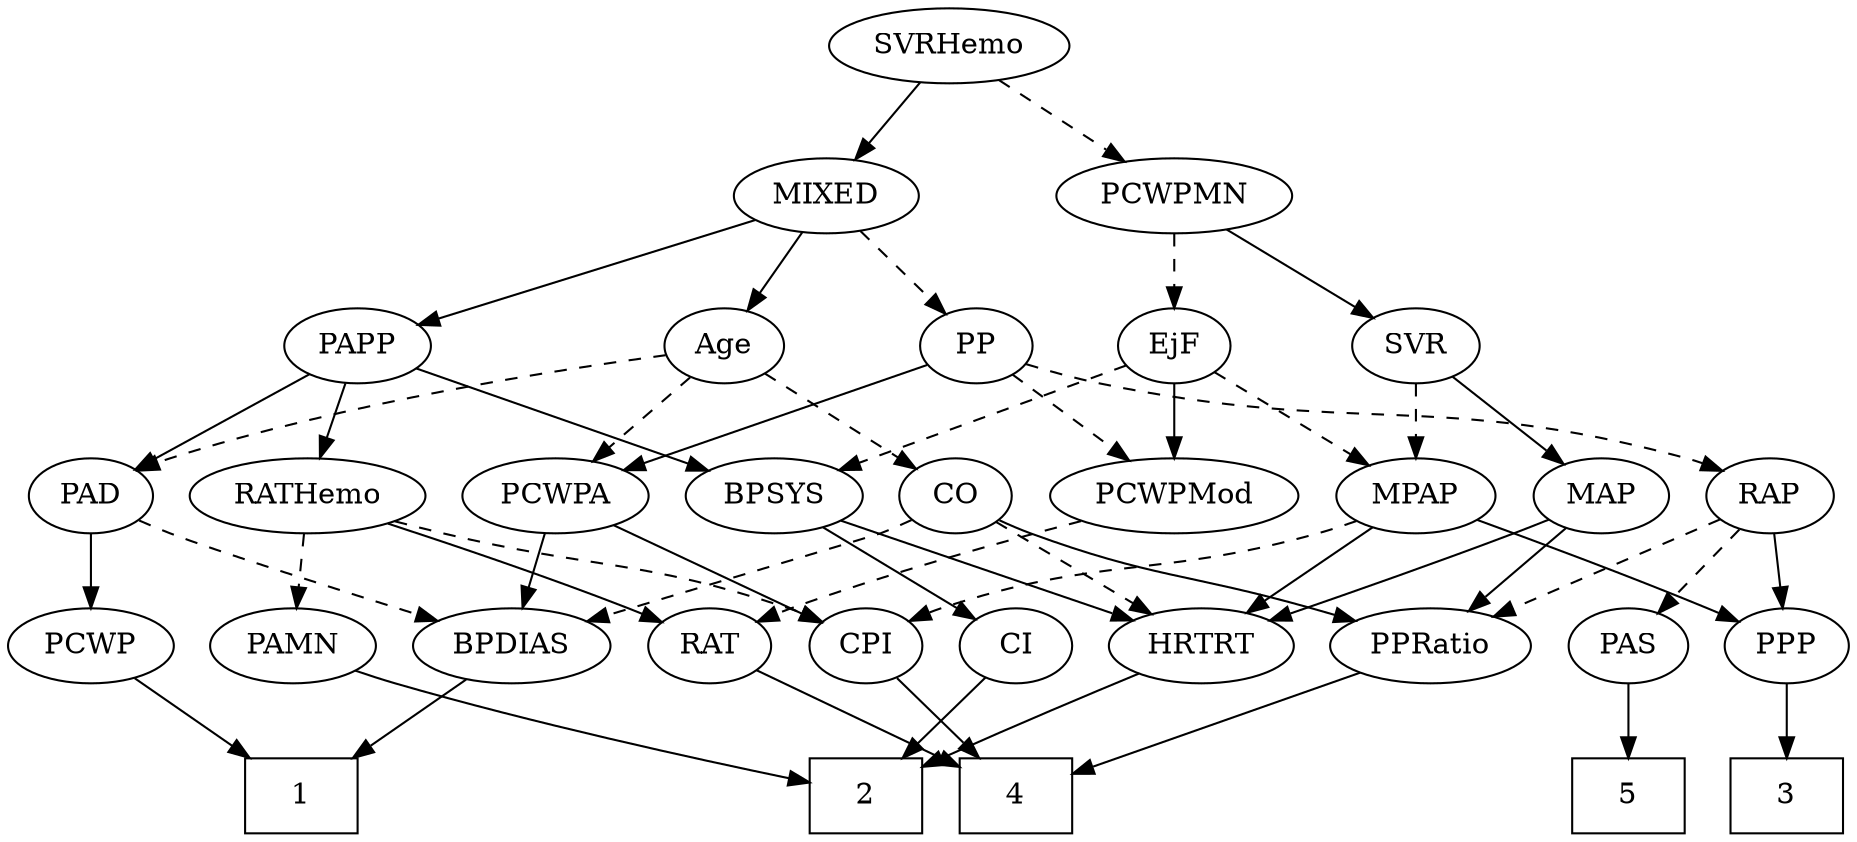 strict digraph {
	graph [bb="0,0,819.1,396"];
	node [label="\N"];
	1	[height=0.5,
		pos="128.1,18",
		shape=box,
		width=0.75];
	2	[height=0.5,
		pos="381.1,18",
		shape=box,
		width=0.75];
	3	[height=0.5,
		pos="792.1,18",
		shape=box,
		width=0.75];
	4	[height=0.5,
		pos="453.1,18",
		shape=box,
		width=0.75];
	5	[height=0.5,
		pos="720.1,18",
		shape=box,
		width=0.75];
	Age	[height=0.5,
		pos="311.1,234",
		width=0.75];
	PAD	[height=0.5,
		pos="35.097,162",
		width=0.79437];
	Age -> PAD	[pos="e,56.902,173.66 284.92,228.95 240.6,221.7 148.24,204.89 73.097,180 70.839,179.25 68.534,178.42 66.231,177.53",
		style=dashed];
	CO	[height=0.5,
		pos="420.1,162",
		width=0.75];
	Age -> CO	[pos="e,401.33,175.05 330.08,220.81 347.43,209.67 373.29,193.06 392.84,180.5",
		style=dashed];
	PCWPA	[height=0.5,
		pos="240.1,162",
		width=1.1555];
	Age -> PCWPA	[pos="e,256.27,178.95 296.39,218.5 286.88,209.13 274.31,196.73 263.45,186.03",
		style=dashed];
	EjF	[height=0.5,
		pos="517.1,234",
		width=0.75];
	MPAP	[height=0.5,
		pos="622.1,162",
		width=0.97491];
	EjF -> MPAP	[pos="e,601.33,176.85 535.87,220.49 551.68,209.94 574.58,194.68 592.81,182.53",
		style=dashed];
	BPSYS	[height=0.5,
		pos="337.1,162",
		width=1.0471];
	EjF -> BPSYS	[pos="e,365.33,173.98 494.3,224.13 464.29,212.47 411.14,191.79 375.02,177.75",
		style=dashed];
	PCWPMod	[height=0.5,
		pos="517.1,162",
		width=1.4443];
	EjF -> PCWPMod	[pos="e,517.1,180.1 517.1,215.7 517.1,207.98 517.1,198.71 517.1,190.11",
		style=solid];
	RAP	[height=0.5,
		pos="782.1,162",
		width=0.77632];
	PAS	[height=0.5,
		pos="720.1,90",
		width=0.75];
	RAP -> PAS	[pos="e,733.52,106.16 768.64,145.81 760.36,136.45 749.58,124.28 740.28,113.79",
		style=dashed];
	PPP	[height=0.5,
		pos="792.1,90",
		width=0.75];
	RAP -> PPP	[pos="e,789.63,108.28 784.52,144.05 785.62,136.35 786.95,127.03 788.19,118.36",
		style=solid];
	PPRatio	[height=0.5,
		pos="635.1,90",
		width=1.1013];
	RAP -> PPRatio	[pos="e,661.49,103.57 760.09,150.52 736.41,139.25 698.42,121.15 670.52,107.87",
		style=dashed];
	MIXED	[height=0.5,
		pos="391.1,306",
		width=1.1193];
	MIXED -> Age	[pos="e,326.91,248.83 373.34,289.46 361.94,279.49 347,266.41 334.61,255.58",
		style=solid];
	PP	[height=0.5,
		pos="424.1,234",
		width=0.75];
	MIXED -> PP	[pos="e,416.41,251.31 399.09,288.05 402.99,279.77 407.78,269.62 412.11,260.42",
		style=dashed];
	PAPP	[height=0.5,
		pos="152.1,234",
		width=0.88464];
	MIXED -> PAPP	[pos="e,179.62,243.06 358.37,295.41 314.18,282.47 235.65,259.47 189.28,245.89",
		style=solid];
	CPI	[height=0.5,
		pos="381.1,90",
		width=0.75];
	MPAP -> CPI	[pos="e,401.71,101.69 595.33,149.93 589.69,147.8 583.74,145.71 578.1,144 507.93,122.73 486.45,131.8 417.1,108 415.18,107.34 413.24,106.62 \
411.29,105.84",
		style=dashed];
	MPAP -> PPP	[pos="e,770.88,101.3 649.25,150.5 682.34,137.66 736.3,116.58 756.1,108 757.9,107.22 759.76,106.4 761.62,105.56",
		style=solid];
	HRTRT	[height=0.5,
		pos="538.1,90",
		width=1.1013];
	MPAP -> HRTRT	[pos="e,556.18,106.07 604.28,146.15 592.56,136.38 577.02,123.43 563.94,112.54",
		style=solid];
	CI	[height=0.5,
		pos="453.1,90",
		width=0.75];
	BPSYS -> CI	[pos="e,433.5,102.83 359.46,147.5 378.08,136.27 404.68,120.22 424.78,108.09",
		style=solid];
	BPSYS -> HRTRT	[pos="e,507.52,101.63 366.15,150.4 372.08,148.27 378.29,146.05 384.1,144 430.63,127.61 442.46,124.09 489.1,108 491.98,107 494.96,105.97 \
497.96,104.94",
		style=solid];
	BPDIAS	[height=0.5,
		pos="221.1,90",
		width=1.1735];
	PAD -> BPDIAS	[pos="e,188.78,101.77 57.479,150.64 62.581,148.38 68.001,146.05 73.097,144 108.47,129.78 149.32,115.29 179.12,105.07",
		style=dashed];
	PCWP	[height=0.5,
		pos="35.097,90",
		width=0.97491];
	PAD -> PCWP	[pos="e,35.097,108.1 35.097,143.7 35.097,135.98 35.097,126.71 35.097,118.11",
		style=solid];
	CO -> BPDIAS	[pos="e,253.55,101.62 398.97,150.48 394.14,148.22 388.98,145.94 384.1,144 335.88,124.89 322.41,124.06 273.1,108 269.84,106.94 266.46,105.84 \
263.07,104.73",
		style=dashed];
	CO -> PPRatio	[pos="e,605.25,101.95 441.16,150.31 446,148.06 451.17,145.82 456.1,144 512.72,123.03 529.49,126.09 587.1,108 589.86,107.13 592.71,106.21 \
595.57,105.25",
		style=solid];
	CO -> HRTRT	[pos="e,514.93,104.74 439.58,149.44 457.68,138.7 484.96,122.52 506.23,109.9",
		style=dashed];
	PAS -> 5	[pos="e,720.1,36.104 720.1,71.697 720.1,63.983 720.1,54.712 720.1,46.112",
		style=solid];
	PAMN	[height=0.5,
		pos="124.1,90",
		width=1.011];
	PAMN -> 2	[pos="e,353.86,24.853 152.15,78.086 158.04,75.949 164.24,73.812 170.1,72 230.26,53.385 301.57,36.533 343.98,27.046",
		style=solid];
	RATHemo	[height=0.5,
		pos="131.1,162",
		width=1.3721];
	RATHemo -> PAMN	[pos="e,125.81,108.1 129.37,143.7 128.6,135.98 127.67,126.71 126.81,118.11",
		style=dashed];
	RATHemo -> CPI	[pos="e,360.47,101.66 167.83,149.88 174.87,147.85 182.19,145.81 189.1,144 257.93,125.99 277.87,131.33 345.1,108 347.01,107.34 348.95,106.6 \
350.89,105.83",
		style=dashed];
	RAT	[height=0.5,
		pos="309.1,90",
		width=0.75827];
	RATHemo -> RAT	[pos="e,287.3,101.33 165.27,148.93 193.99,138.6 236.01,123.05 272.1,108 273.96,107.22 275.86,106.41 277.78,105.58",
		style=solid];
	CPI -> 4	[pos="e,435.5,36.113 395.67,74.834 405.02,65.746 417.39,53.71 428.27,43.141",
		style=solid];
	RAT -> 4	[pos="e,425.85,32.244 330.34,78.671 353.02,67.649 389.36,49.985 416.62,36.73",
		style=solid];
	SVR	[height=0.5,
		pos="622.1,234",
		width=0.77632];
	SVR -> MPAP	[pos="e,622.1,180.1 622.1,215.7 622.1,207.98 622.1,198.71 622.1,190.11",
		style=dashed];
	MAP	[height=0.5,
		pos="706.1,162",
		width=0.84854];
	SVR -> MAP	[pos="e,689.25,177.04 638.69,219.17 650.92,208.98 667.76,194.95 681.54,183.46",
		style=solid];
	PCWPMod -> RAT	[pos="e,330.2,101.58 478.39,149.77 435.6,137.23 369.49,117.46 345.1,108 343.26,107.29 341.39,106.52 339.51,105.73",
		style=dashed];
	PCWPA -> CPI	[pos="e,360.1,101.42 266.29,148 290.3,136.08 325.84,118.43 351.01,105.94",
		style=solid];
	PCWPA -> BPDIAS	[pos="e,225.79,108.28 235.5,144.05 233.38,136.26 230.82,126.82 228.45,118.08",
		style=solid];
	PCWPMN	[height=0.5,
		pos="517.1,306",
		width=1.3902];
	PCWPMN -> EjF	[pos="e,517.1,252.1 517.1,287.7 517.1,279.98 517.1,270.71 517.1,262.11",
		style=dashed];
	PCWPMN -> SVR	[pos="e,603.22,247.59 539.88,289.81 556.01,279.06 577.71,264.59 594.77,253.22",
		style=solid];
	SVRHemo	[height=0.5,
		pos="445.1,378",
		width=1.3902];
	SVRHemo -> MIXED	[pos="e,403.8,323.47 432.3,360.41 425.64,351.78 417.37,341.06 409.99,331.5",
		style=solid];
	SVRHemo -> PCWPMN	[pos="e,500.49,323.15 461.8,360.76 471.16,351.66 482.99,340.16 493.3,330.13",
		style=dashed];
	BPDIAS -> 1	[pos="e,150.85,36.127 200.92,73.811 188.71,64.621 172.89,52.713 159.11,42.345",
		style=solid];
	MAP -> PPRatio	[pos="e,651.12,106.8 691.04,146.15 681.51,136.76 669.01,124.44 658.24,113.82",
		style=solid];
	MAP -> HRTRT	[pos="e,566.6,102.71 682,150.72 676.76,148.49 671.25,146.16 666.1,144 635.81,131.29 601.41,117.06 575.91,106.55",
		style=solid];
	PP -> RAP	[pos="e,761.2,174.18 447.73,225.06 457.91,221.87 469.99,218.39 481.1,216 597.28,190.94 632.14,213.77 746.1,180 747.99,179.44 749.9,178.79 \
751.81,178.09",
		style=dashed];
	PP -> PCWPMod	[pos="e,496.44,178.55 441.59,219.83 454.73,209.94 473.02,196.18 488.3,184.67",
		style=dashed];
	PP -> PCWPA	[pos="e,270.36,174.51 401.17,224.28 370.83,212.74 316.89,192.22 279.85,178.12",
		style=solid];
	PPP -> 3	[pos="e,792.1,36.104 792.1,71.697 792.1,63.983 792.1,54.712 792.1,46.112",
		style=solid];
	PPRatio -> 4	[pos="e,480.19,29.419 605.86,77.753 574.3,65.618 524,46.269 489.81,33.119",
		style=solid];
	PCWP -> 1	[pos="e,105.24,36.204 54.367,74.496 66.731,65.19 83.06,52.898 97.209,42.249",
		style=solid];
	CI -> 2	[pos="e,398.7,36.113 438.53,74.834 429.18,65.746 416.8,53.71 405.93,43.141",
		style=solid];
	PAPP -> BPSYS	[pos="e,308.56,173.8 177.82,223.27 209.22,211.39 262.6,191.19 298.83,177.48",
		style=solid];
	PAPP -> PAD	[pos="e,55.344,175.11 130.91,220.32 112.21,209.14 84.778,192.72 64.054,180.32",
		style=solid];
	PAPP -> RATHemo	[pos="e,136.28,180.28 147.01,216.05 144.68,208.26 141.84,198.82 139.22,190.08",
		style=solid];
	HRTRT -> 2	[pos="e,408.19,31.892 510.12,77.014 487.46,67.243 454.49,52.901 417.63,36.19",
		style=solid];
}
